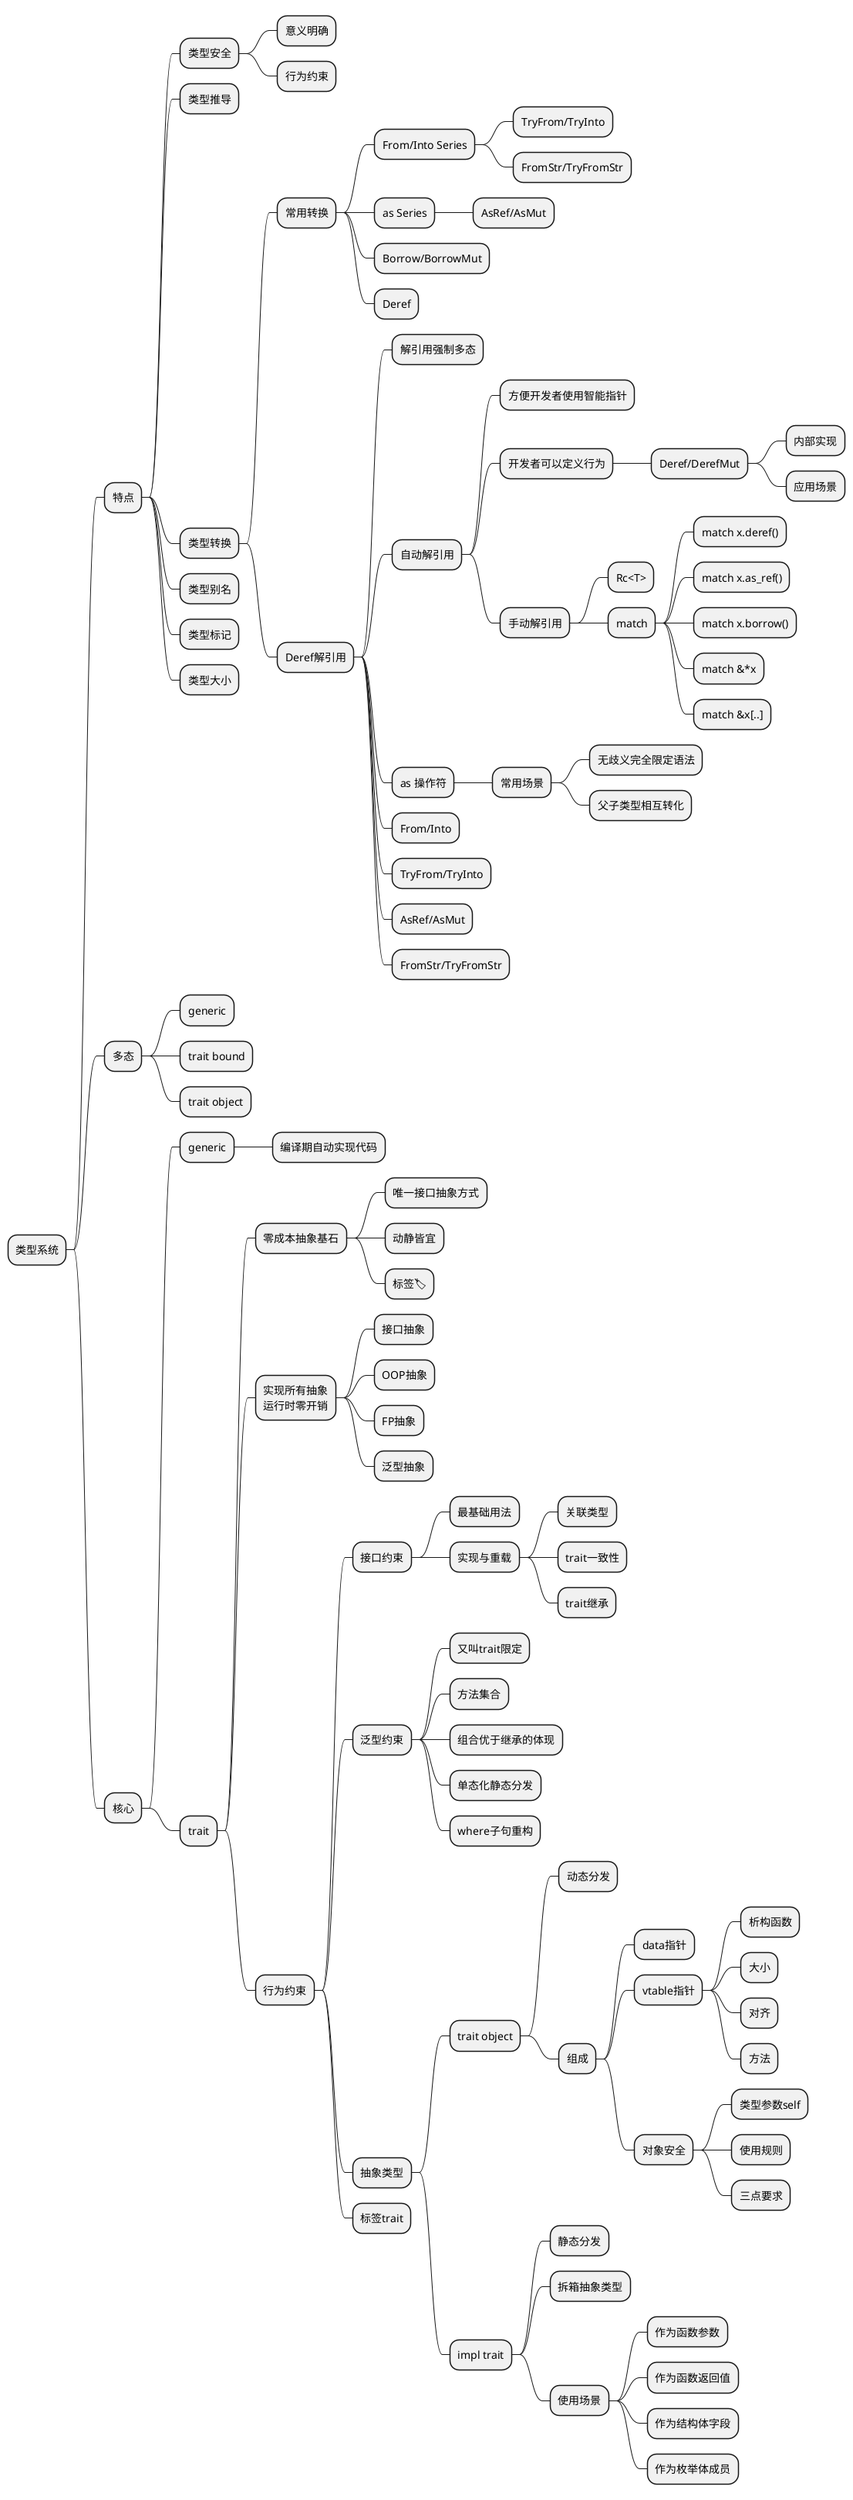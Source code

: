 @startmindmap
* 类型系统
** 特点
*** 类型安全
**** 意义明确
**** 行为约束
*** 类型推导
*** 类型转换
**** 常用转换
***** From/Into Series
****** TryFrom/TryInto
****** FromStr/TryFromStr
***** as Series
****** AsRef/AsMut
***** Borrow/BorrowMut
***** Deref
**** Deref解引用
***** 解引用强制多态
***** 自动解引用
****** 方便开发者使用智能指针
****** 开发者可以定义行为
******* Deref/DerefMut
******** 内部实现
******** 应用场景
****** 手动解引用
******* Rc<T>
******* match
******** match x.deref()
******** match x.as_ref()
******** match x.borrow()
******** match &*x
******** match &x[..]
***** as 操作符
****** 常用场景
******* 无歧义完全限定语法
******* 父子类型相互转化
***** From/Into
***** TryFrom/TryInto
***** AsRef/AsMut
***** FromStr/TryFromStr
*** 类型别名
*** 类型标记
*** 类型大小
** 多态
*** generic
*** trait bound
*** trait object
** 核心
*** generic
**** 编译期自动实现代码
*** trait
**** 零成本抽象基石
***** 唯一接口抽象方式
***** 动静皆宜
***** 标签🏷️
**** 实现所有抽象\n运行时零开销
***** 接口抽象
***** OOP抽象
***** FP抽象
***** 泛型抽象
**** 行为约束
***** 接口约束
****** 最基础用法
****** 实现与重载
******* 关联类型
******* trait一致性
******* trait继承
***** 泛型约束
****** 又叫trait限定
****** 方法集合
****** 组合优于继承的体现
****** 单态化静态分发
****** where子句重构
***** 抽象类型
****** trait object
******* 动态分发
******* 组成
******** data指针
******** vtable指针
********* 析构函数
********* 大小
********* 对齐
********* 方法
******** 对象安全
********* 类型参数self
********* 使用规则
********* 三点要求
****** impl trait
******* 静态分发
******* 拆箱抽象类型
******* 使用场景
******** 作为函数参数
******** 作为函数返回值
******** 作为结构体字段
******** 作为枚举体成员
***** 标签trait
@endmindmap
